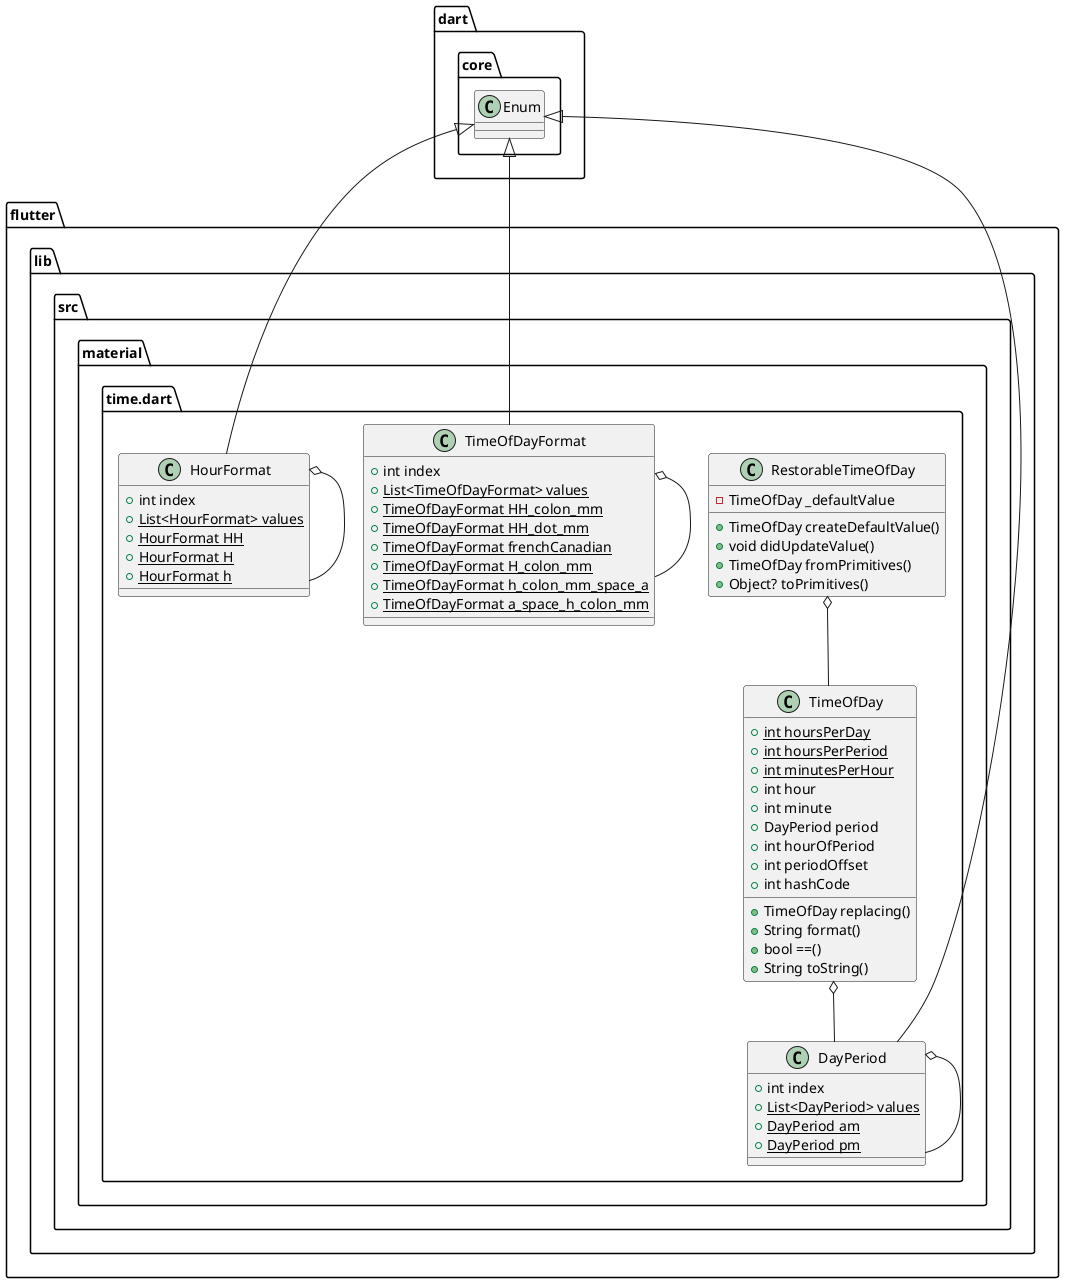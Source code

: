 @startuml
set namespaceSeparator ::

class "flutter::lib::src::material::time.dart::TimeOfDay" {
  {static} +int hoursPerDay
  {static} +int hoursPerPeriod
  {static} +int minutesPerHour
  +int hour
  +int minute
  +DayPeriod period
  +int hourOfPeriod
  +int periodOffset
  +int hashCode
  +TimeOfDay replacing()
  +String format()
  +bool ==()
  +String toString()
}

"flutter::lib::src::material::time.dart::TimeOfDay" o-- "flutter::lib::src::material::time.dart::DayPeriod"

class "flutter::lib::src::material::time.dart::RestorableTimeOfDay" {
  -TimeOfDay _defaultValue
  +TimeOfDay createDefaultValue()
  +void didUpdateValue()
  +TimeOfDay fromPrimitives()
  +Object? toPrimitives()
}

"flutter::lib::src::material::time.dart::RestorableTimeOfDay" o-- "flutter::lib::src::material::time.dart::TimeOfDay"

class "flutter::lib::src::material::time.dart::DayPeriod" {
  +int index
  {static} +List<DayPeriod> values
  {static} +DayPeriod am
  {static} +DayPeriod pm
}

"flutter::lib::src::material::time.dart::DayPeriod" o-- "flutter::lib::src::material::time.dart::DayPeriod"
"dart::core::Enum" <|-- "flutter::lib::src::material::time.dart::DayPeriod"

class "flutter::lib::src::material::time.dart::TimeOfDayFormat" {
  +int index
  {static} +List<TimeOfDayFormat> values
  {static} +TimeOfDayFormat HH_colon_mm
  {static} +TimeOfDayFormat HH_dot_mm
  {static} +TimeOfDayFormat frenchCanadian
  {static} +TimeOfDayFormat H_colon_mm
  {static} +TimeOfDayFormat h_colon_mm_space_a
  {static} +TimeOfDayFormat a_space_h_colon_mm
}

"flutter::lib::src::material::time.dart::TimeOfDayFormat" o-- "flutter::lib::src::material::time.dart::TimeOfDayFormat"
"dart::core::Enum" <|-- "flutter::lib::src::material::time.dart::TimeOfDayFormat"

class "flutter::lib::src::material::time.dart::HourFormat" {
  +int index
  {static} +List<HourFormat> values
  {static} +HourFormat HH
  {static} +HourFormat H
  {static} +HourFormat h
}

"flutter::lib::src::material::time.dart::HourFormat" o-- "flutter::lib::src::material::time.dart::HourFormat"
"dart::core::Enum" <|-- "flutter::lib::src::material::time.dart::HourFormat"


@enduml